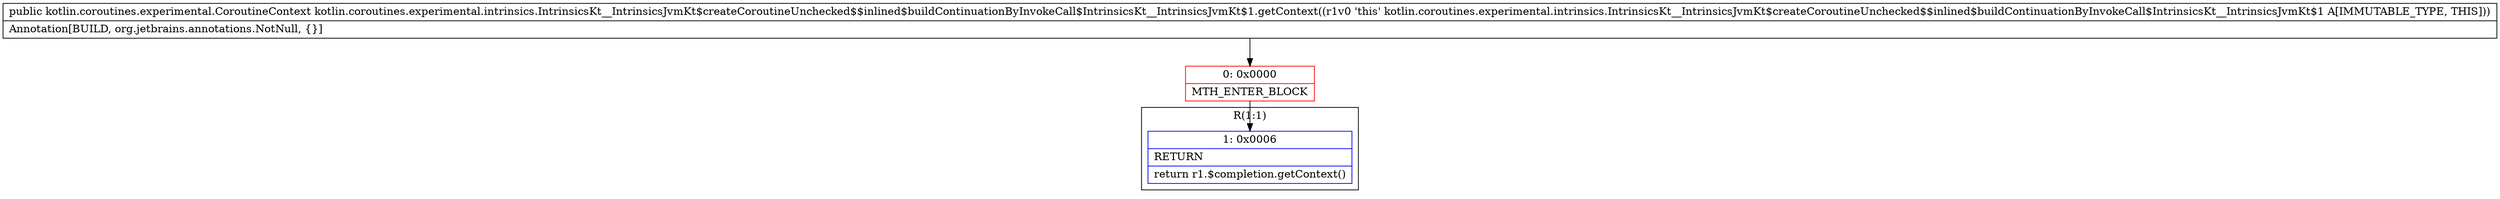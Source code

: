 digraph "CFG forkotlin.coroutines.experimental.intrinsics.IntrinsicsKt__IntrinsicsJvmKt$createCoroutineUnchecked$$inlined$buildContinuationByInvokeCall$IntrinsicsKt__IntrinsicsJvmKt$1.getContext()Lkotlin\/coroutines\/experimental\/CoroutineContext;" {
subgraph cluster_Region_1144946159 {
label = "R(1:1)";
node [shape=record,color=blue];
Node_1 [shape=record,label="{1\:\ 0x0006|RETURN\l|return r1.$completion.getContext()\l}"];
}
Node_0 [shape=record,color=red,label="{0\:\ 0x0000|MTH_ENTER_BLOCK\l}"];
MethodNode[shape=record,label="{public kotlin.coroutines.experimental.CoroutineContext kotlin.coroutines.experimental.intrinsics.IntrinsicsKt__IntrinsicsJvmKt$createCoroutineUnchecked$$inlined$buildContinuationByInvokeCall$IntrinsicsKt__IntrinsicsJvmKt$1.getContext((r1v0 'this' kotlin.coroutines.experimental.intrinsics.IntrinsicsKt__IntrinsicsJvmKt$createCoroutineUnchecked$$inlined$buildContinuationByInvokeCall$IntrinsicsKt__IntrinsicsJvmKt$1 A[IMMUTABLE_TYPE, THIS]))  | Annotation[BUILD, org.jetbrains.annotations.NotNull, \{\}]\l}"];
MethodNode -> Node_0;
Node_0 -> Node_1;
}


